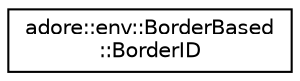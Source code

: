digraph "Graphical Class Hierarchy"
{
 // LATEX_PDF_SIZE
  edge [fontname="Helvetica",fontsize="10",labelfontname="Helvetica",labelfontsize="10"];
  node [fontname="Helvetica",fontsize="10",shape=record];
  rankdir="LR";
  Node0 [label="adore::env::BorderBased\l::BorderID",height=0.2,width=0.4,color="black", fillcolor="white", style="filled",URL="$structadore_1_1env_1_1BorderBased_1_1BorderID.html",tooltip="This struct identifies a Border by the coordinates of the starting and the end point."];
}
